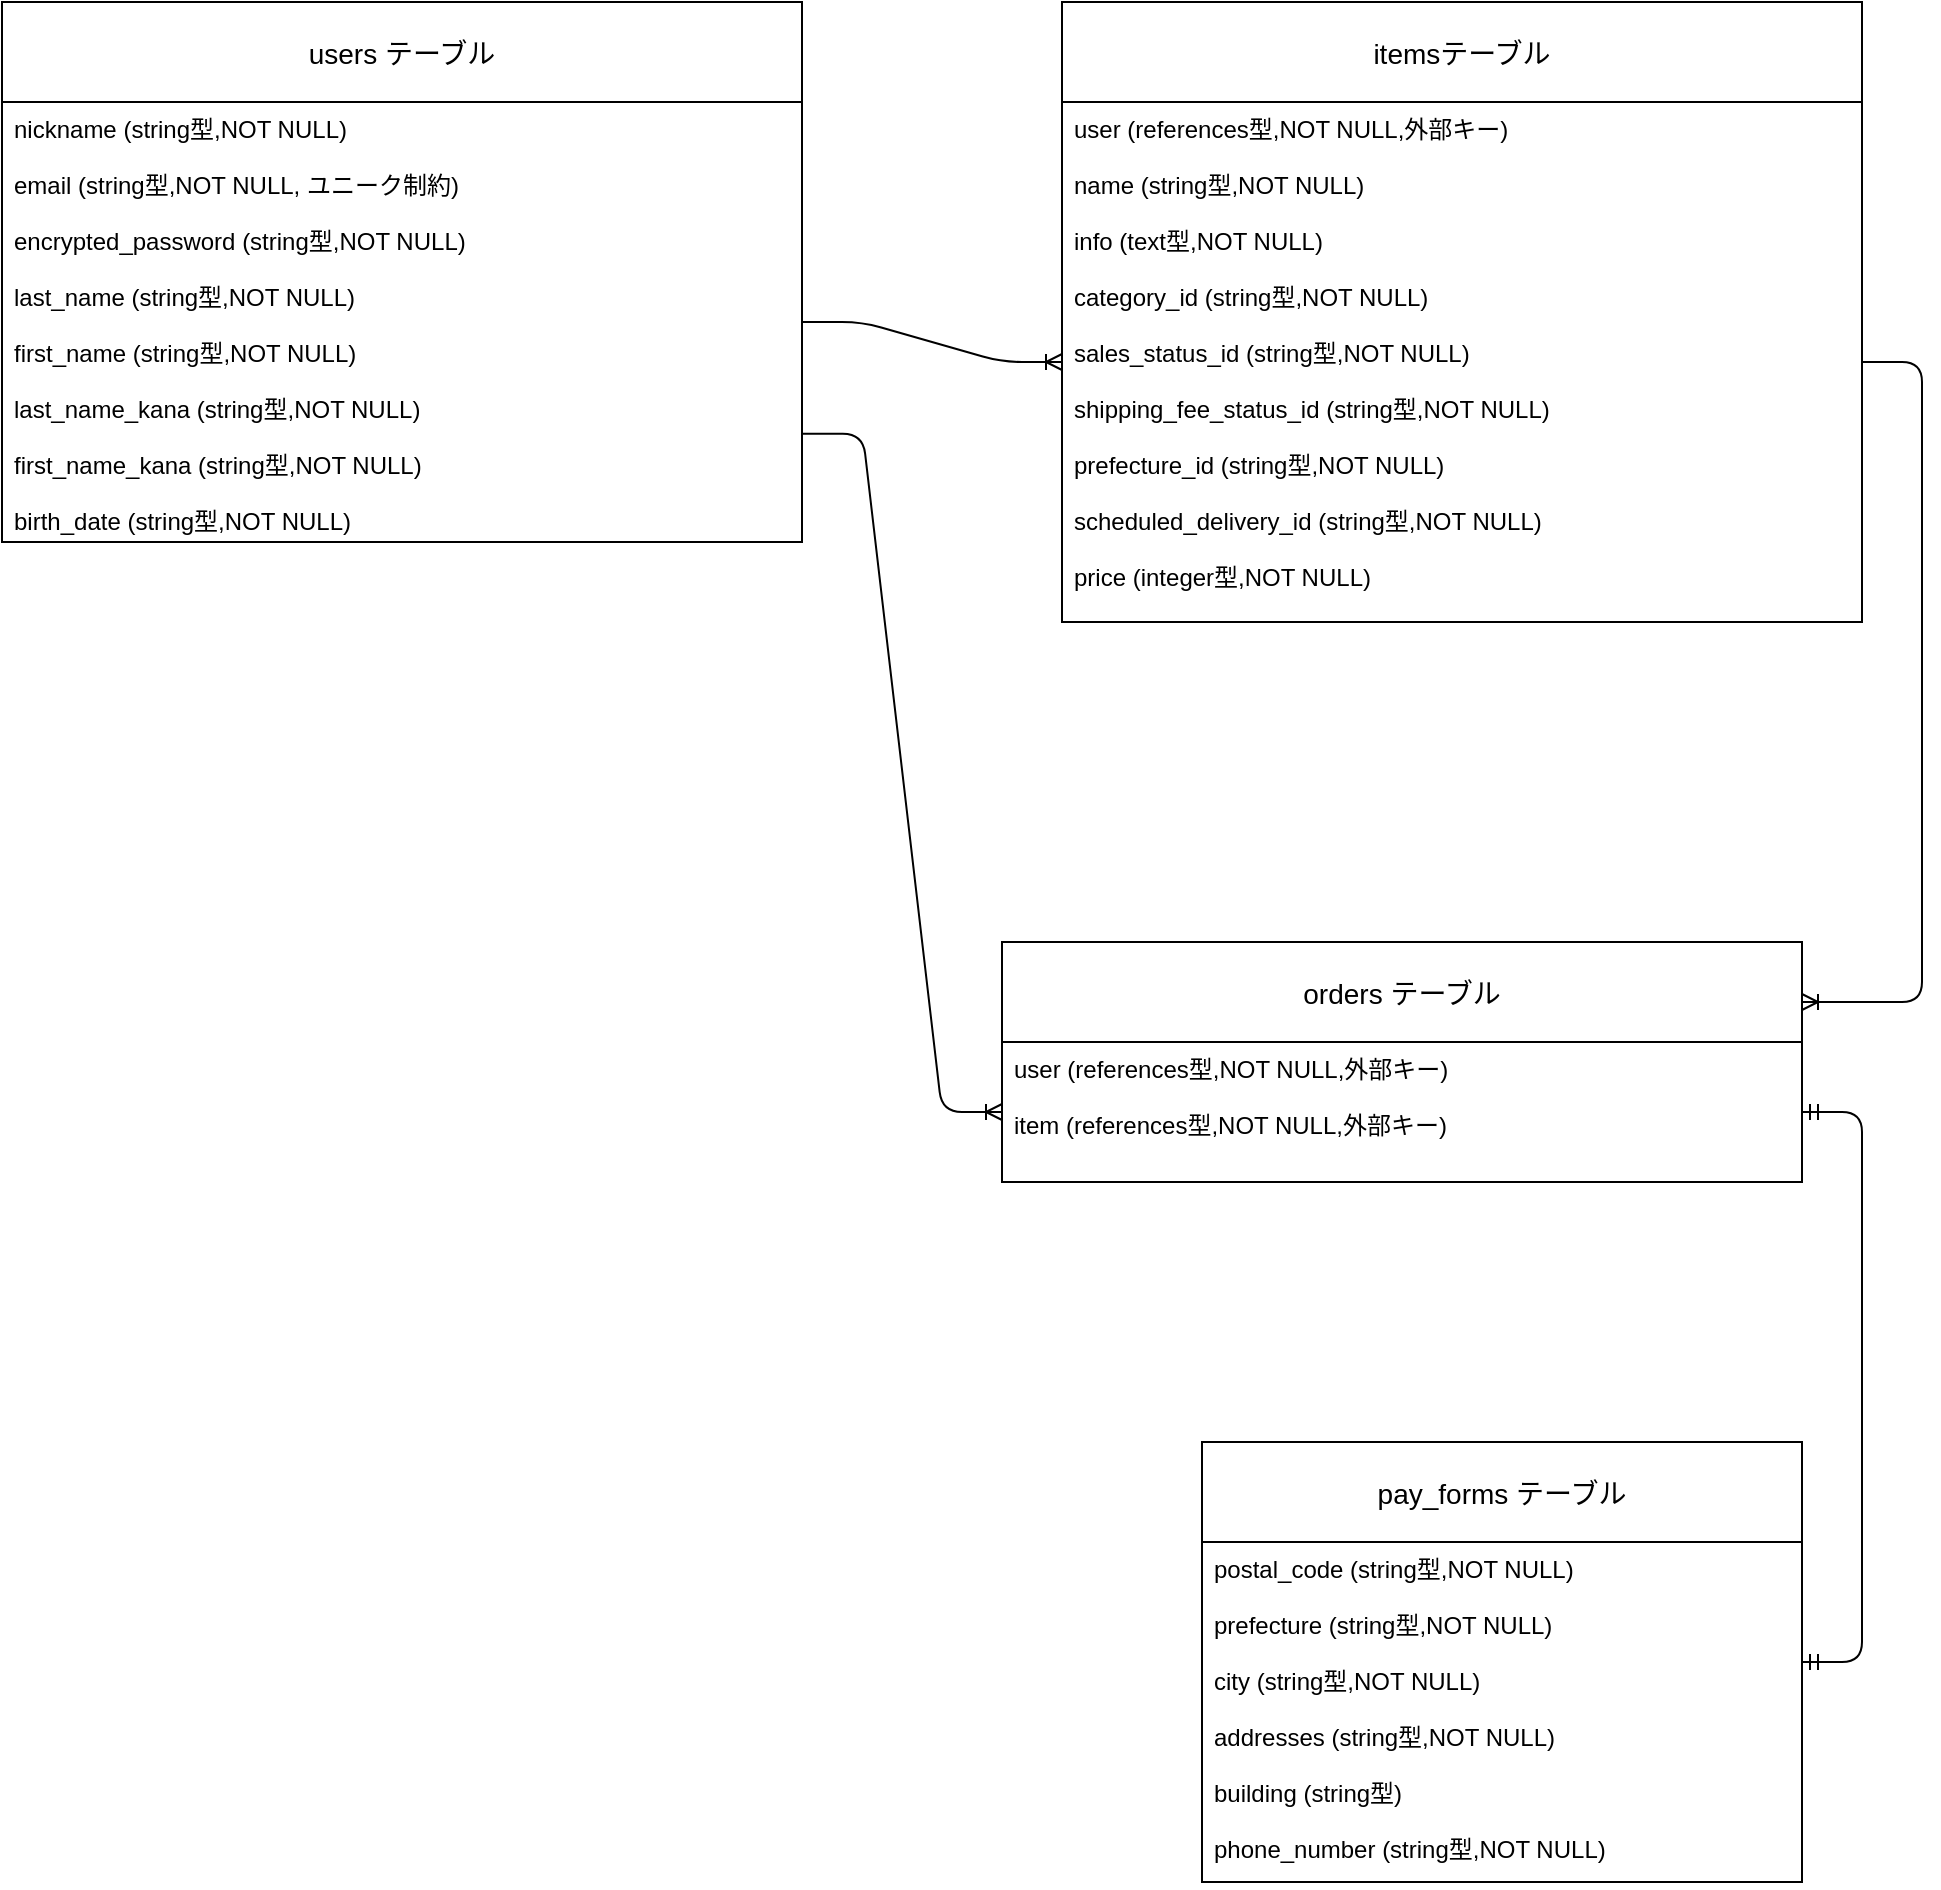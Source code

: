 <mxfile>
    <diagram id="q_hy4r506SrOhA8X4yDK" name="ページ1">
        <mxGraphModel dx="520" dy="672" grid="1" gridSize="10" guides="1" tooltips="1" connect="1" arrows="1" fold="1" page="1" pageScale="1" pageWidth="827" pageHeight="1169" math="0" shadow="0">
            <root>
                <mxCell id="0"/>
                <mxCell id="1" parent="0"/>
                <mxCell id="2" value="users テーブル" style="swimlane;fontStyle=0;childLayout=stackLayout;horizontal=1;startSize=50;horizontalStack=0;resizeParent=1;resizeParentMax=0;resizeLast=0;collapsible=1;marginBottom=0;align=center;fontSize=14;" vertex="1" parent="1">
                    <mxGeometry x="10" y="10" width="400" height="270" as="geometry">
                        <mxRectangle y="120" width="120" height="26" as="alternateBounds"/>
                    </mxGeometry>
                </mxCell>
                <mxCell id="3" value="nickname (string型,NOT NULL)&#10;&#10;email (string型,NOT NULL, ユニーク制約)&#10;&#10;encrypted_password (string型,NOT NULL)&#10;&#10;last_name (string型,NOT NULL)&#10;&#10;first_name (string型,NOT NULL)&#10;&#10;last_name_kana (string型,NOT NULL)&#10;&#10;first_name_kana (string型,NOT NULL)&#10;&#10;birth_date (string型,NOT NULL)" style="text;strokeColor=none;fillColor=none;spacingLeft=4;spacingRight=4;overflow=hidden;rotatable=0;points=[[0,0.5],[1,0.5]];portConstraint=eastwest;fontSize=12;" vertex="1" parent="2">
                    <mxGeometry y="50" width="400" height="220" as="geometry"/>
                </mxCell>
                <mxCell id="4" value="orders テーブル" style="swimlane;fontStyle=0;childLayout=stackLayout;horizontal=1;startSize=50;horizontalStack=0;resizeParent=1;resizeParentMax=0;resizeLast=0;collapsible=1;marginBottom=0;align=center;fontSize=14;" vertex="1" parent="1">
                    <mxGeometry x="510" y="480" width="400" height="120" as="geometry">
                        <mxRectangle y="120" width="120" height="26" as="alternateBounds"/>
                    </mxGeometry>
                </mxCell>
                <mxCell id="5" value="user (references型,NOT NULL,外部キー)&#10;&#10;item (references型,NOT NULL,外部キー)" style="text;strokeColor=none;fillColor=none;spacingLeft=4;spacingRight=4;overflow=hidden;rotatable=0;points=[[0,0.5],[1,0.5]];portConstraint=eastwest;fontSize=12;" vertex="1" parent="4">
                    <mxGeometry y="50" width="400" height="70" as="geometry"/>
                </mxCell>
                <mxCell id="6" value="itemsテーブル" style="swimlane;fontStyle=0;childLayout=stackLayout;horizontal=1;startSize=50;horizontalStack=0;resizeParent=1;resizeParentMax=0;resizeLast=0;collapsible=1;marginBottom=0;align=center;fontSize=14;" vertex="1" parent="1">
                    <mxGeometry x="540" y="10" width="400" height="310" as="geometry">
                        <mxRectangle y="120" width="120" height="26" as="alternateBounds"/>
                    </mxGeometry>
                </mxCell>
                <mxCell id="7" value="user (references型,NOT NULL,外部キー)&#10;&#10;name (string型,NOT NULL)&#10;&#10;info (text型,NOT NULL)&#10;&#10;category_id (string型,NOT NULL)&#10;&#10;sales_status_id (string型,NOT NULL)&#10;&#10;shipping_fee_status_id (string型,NOT NULL)&#10;&#10;prefecture_id (string型,NOT NULL)&#10;&#10;scheduled_delivery_id (string型,NOT NULL)&#10;&#10;price (integer型,NOT NULL)" style="text;strokeColor=none;fillColor=none;spacingLeft=4;spacingRight=4;overflow=hidden;rotatable=0;points=[[0,0.5],[1,0.5]];portConstraint=eastwest;fontSize=12;" vertex="1" parent="6">
                    <mxGeometry y="50" width="400" height="260" as="geometry"/>
                </mxCell>
                <mxCell id="8" value="" style="edgeStyle=entityRelationEdgeStyle;fontSize=12;html=1;endArrow=ERoneToMany;entryX=0;entryY=0.5;entryDx=0;entryDy=0;" edge="1" parent="1" source="3" target="7">
                    <mxGeometry width="100" height="100" relative="1" as="geometry">
                        <mxPoint x="370" y="340" as="sourcePoint"/>
                        <mxPoint x="600" y="270" as="targetPoint"/>
                    </mxGeometry>
                </mxCell>
                <mxCell id="9" value="" style="edgeStyle=entityRelationEdgeStyle;fontSize=12;html=1;endArrow=ERoneToMany;entryX=1;entryY=0.25;entryDx=0;entryDy=0;" edge="1" parent="1" source="7" target="4">
                    <mxGeometry width="100" height="100" relative="1" as="geometry">
                        <mxPoint x="850" y="280" as="sourcePoint"/>
                        <mxPoint x="930" y="255" as="targetPoint"/>
                    </mxGeometry>
                </mxCell>
                <mxCell id="10" value="" style="edgeStyle=entityRelationEdgeStyle;fontSize=12;html=1;endArrow=ERoneToMany;entryX=0;entryY=0.5;entryDx=0;entryDy=0;exitX=1.001;exitY=0.754;exitDx=0;exitDy=0;exitPerimeter=0;" edge="1" parent="1" source="3" target="5">
                    <mxGeometry width="100" height="100" relative="1" as="geometry">
                        <mxPoint x="60" y="200" as="sourcePoint"/>
                        <mxPoint x="410" y="470" as="targetPoint"/>
                    </mxGeometry>
                </mxCell>
                <mxCell id="11" value="pay_forms テーブル" style="swimlane;fontStyle=0;childLayout=stackLayout;horizontal=1;startSize=50;horizontalStack=0;resizeParent=1;resizeParentMax=0;resizeLast=0;collapsible=1;marginBottom=0;align=center;fontSize=14;" vertex="1" parent="1">
                    <mxGeometry x="610" y="730" width="300" height="220" as="geometry">
                        <mxRectangle y="120" width="120" height="26" as="alternateBounds"/>
                    </mxGeometry>
                </mxCell>
                <mxCell id="14" value="postal_code (string型,NOT NULL)&#10;&#10;prefecture (string型,NOT NULL)&#10;&#10;city (string型,NOT NULL)&#10;&#10;addresses (string型,NOT NULL)&#10;&#10;building (string型)&#10;&#10;phone_number (string型,NOT NULL)&#10;" style="text;strokeColor=none;fillColor=none;spacingLeft=4;spacingRight=4;overflow=hidden;rotatable=0;points=[[0,0.5],[1,0.5]];portConstraint=eastwest;fontSize=12;" vertex="1" parent="11">
                    <mxGeometry y="50" width="300" height="170" as="geometry"/>
                </mxCell>
                <mxCell id="12" value="" style="edgeStyle=entityRelationEdgeStyle;fontSize=12;html=1;endArrow=ERmandOne;startArrow=ERmandOne;entryX=1;entryY=0.5;entryDx=0;entryDy=0;" edge="1" parent="1" source="11" target="5">
                    <mxGeometry width="100" height="100" relative="1" as="geometry">
                        <mxPoint x="991.333" y="770" as="sourcePoint"/>
                        <mxPoint x="930" y="710" as="targetPoint"/>
                    </mxGeometry>
                </mxCell>
            </root>
        </mxGraphModel>
    </diagram>
</mxfile>